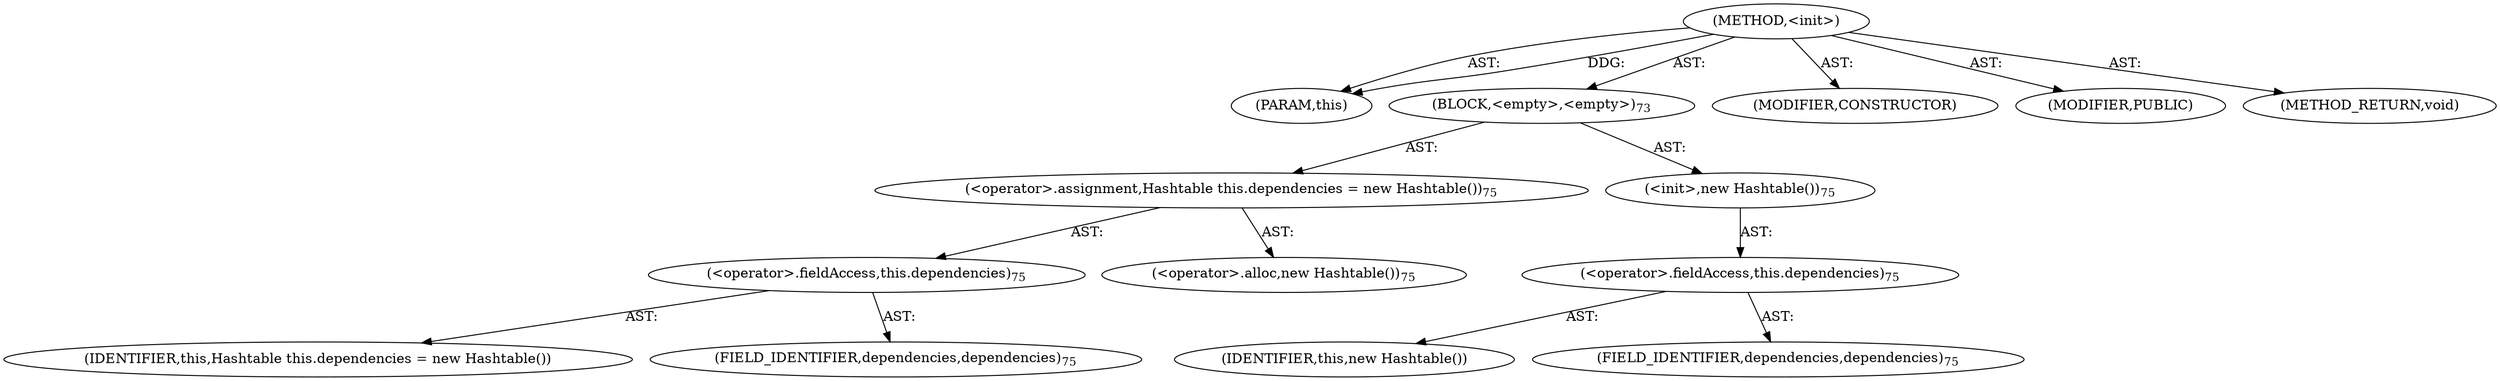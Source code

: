 digraph "&lt;init&gt;" {  
"111669149707" [label = <(METHOD,&lt;init&gt;)> ]
"115964117012" [label = <(PARAM,this)> ]
"25769803796" [label = <(BLOCK,&lt;empty&gt;,&lt;empty&gt;)<SUB>73</SUB>> ]
"30064771149" [label = <(&lt;operator&gt;.assignment,Hashtable this.dependencies = new Hashtable())<SUB>75</SUB>> ]
"30064771150" [label = <(&lt;operator&gt;.fieldAccess,this.dependencies)<SUB>75</SUB>> ]
"68719476809" [label = <(IDENTIFIER,this,Hashtable this.dependencies = new Hashtable())> ]
"55834574855" [label = <(FIELD_IDENTIFIER,dependencies,dependencies)<SUB>75</SUB>> ]
"30064771151" [label = <(&lt;operator&gt;.alloc,new Hashtable())<SUB>75</SUB>> ]
"30064771152" [label = <(&lt;init&gt;,new Hashtable())<SUB>75</SUB>> ]
"30064771153" [label = <(&lt;operator&gt;.fieldAccess,this.dependencies)<SUB>75</SUB>> ]
"68719476810" [label = <(IDENTIFIER,this,new Hashtable())> ]
"55834574856" [label = <(FIELD_IDENTIFIER,dependencies,dependencies)<SUB>75</SUB>> ]
"133143986199" [label = <(MODIFIER,CONSTRUCTOR)> ]
"133143986200" [label = <(MODIFIER,PUBLIC)> ]
"128849018891" [label = <(METHOD_RETURN,void)> ]
  "111669149707" -> "115964117012"  [ label = "AST: "] 
  "111669149707" -> "25769803796"  [ label = "AST: "] 
  "111669149707" -> "133143986199"  [ label = "AST: "] 
  "111669149707" -> "133143986200"  [ label = "AST: "] 
  "111669149707" -> "128849018891"  [ label = "AST: "] 
  "25769803796" -> "30064771149"  [ label = "AST: "] 
  "25769803796" -> "30064771152"  [ label = "AST: "] 
  "30064771149" -> "30064771150"  [ label = "AST: "] 
  "30064771149" -> "30064771151"  [ label = "AST: "] 
  "30064771150" -> "68719476809"  [ label = "AST: "] 
  "30064771150" -> "55834574855"  [ label = "AST: "] 
  "30064771152" -> "30064771153"  [ label = "AST: "] 
  "30064771153" -> "68719476810"  [ label = "AST: "] 
  "30064771153" -> "55834574856"  [ label = "AST: "] 
  "111669149707" -> "115964117012"  [ label = "DDG: "] 
}
